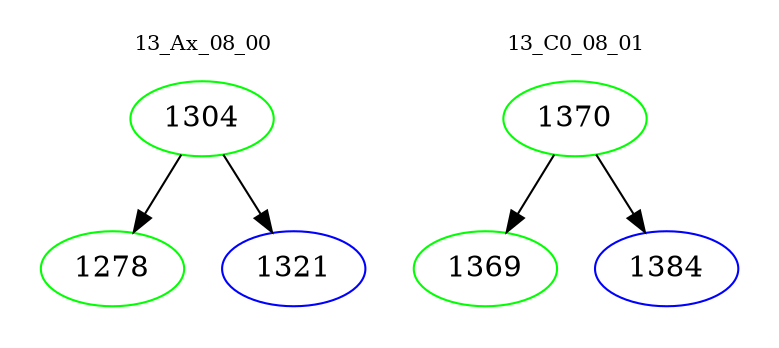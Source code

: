 digraph{
subgraph cluster_0 {
color = white
label = "13_Ax_08_00";
fontsize=10;
T0_1304 [label="1304", color="green"]
T0_1304 -> T0_1278 [color="black"]
T0_1278 [label="1278", color="green"]
T0_1304 -> T0_1321 [color="black"]
T0_1321 [label="1321", color="blue"]
}
subgraph cluster_1 {
color = white
label = "13_C0_08_01";
fontsize=10;
T1_1370 [label="1370", color="green"]
T1_1370 -> T1_1369 [color="black"]
T1_1369 [label="1369", color="green"]
T1_1370 -> T1_1384 [color="black"]
T1_1384 [label="1384", color="blue"]
}
}
